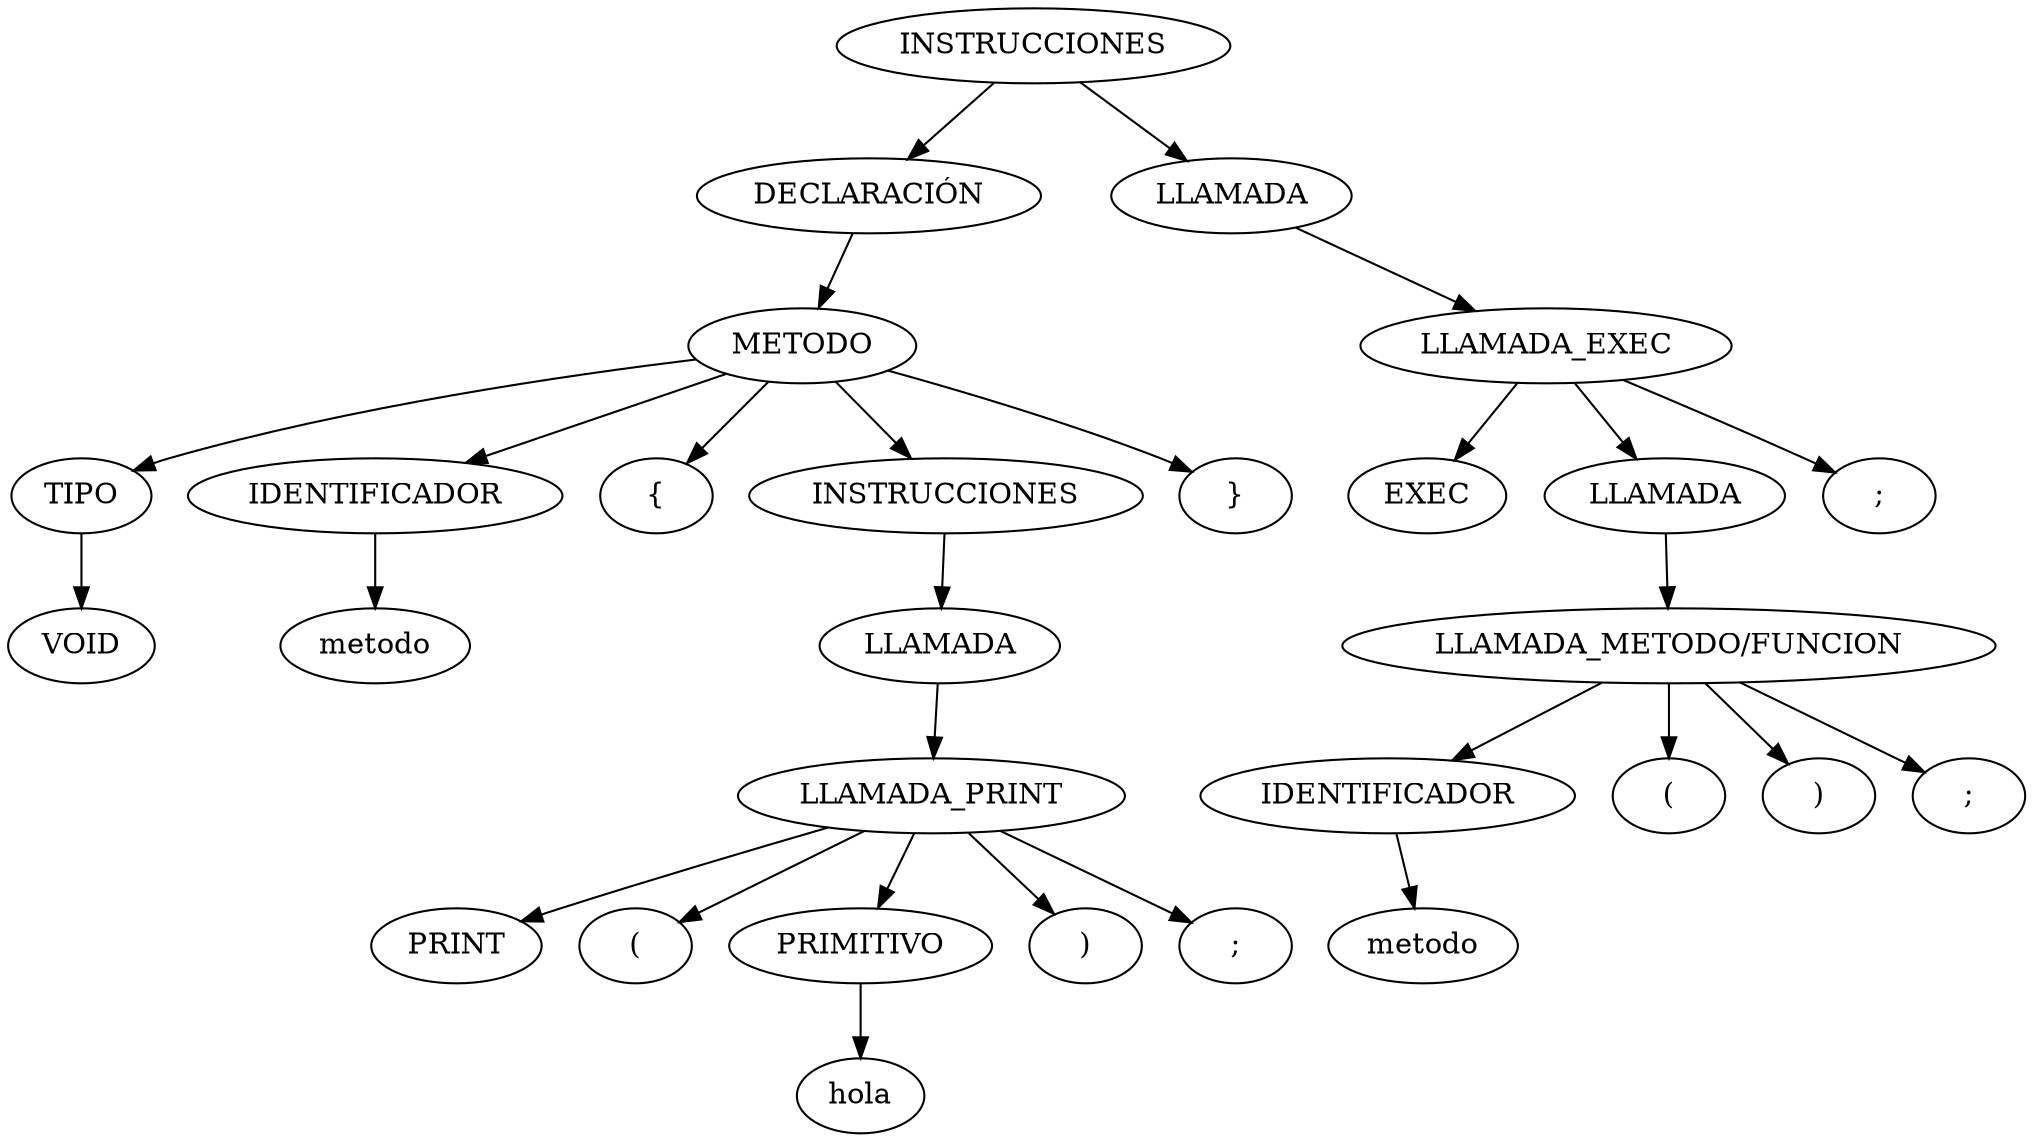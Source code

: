 digraph {
n0[label="INSTRUCCIONES"];
n1[label="DECLARACIÓN"];
n0->n1;
n2[label="METODO"];
n1->n2;
n3[label="TIPO"];
n2->n3;
n4[label="VOID"];
n3->n4;
n5[label="IDENTIFICADOR"];
n2->n5;
n6[label="metodo"];
n5->n6;
n7[label="{"];
n2->n7;
n8[label="INSTRUCCIONES"];
n2->n8;
n9[label="LLAMADA"];
n8->n9;
n10[label="LLAMADA_PRINT"];
n9->n10;
n11[label="PRINT"];
n10->n11;
n12[label="("];
n10->n12;
n13[label="PRIMITIVO"];
n10->n13;
n14[label="hola"];
n13->n14;
n15[label=")"];
n10->n15;
n16[label=";"];
n10->n16;
n17[label="}"];
n2->n17;
n18[label="LLAMADA"];
n0->n18;
n19[label="LLAMADA_EXEC"];
n18->n19;
n20[label="EXEC"];
n19->n20;
n21[label="LLAMADA"];
n19->n21;
n22[label="LLAMADA_METODO/FUNCION"];
n21->n22;
n23[label="IDENTIFICADOR"];
n22->n23;
n24[label="metodo"];
n23->n24;
n25[label="("];
n22->n25;
n26[label=")"];
n22->n26;
n27[label=";"];
n22->n27;
n28[label=";"];
n19->n28;
}